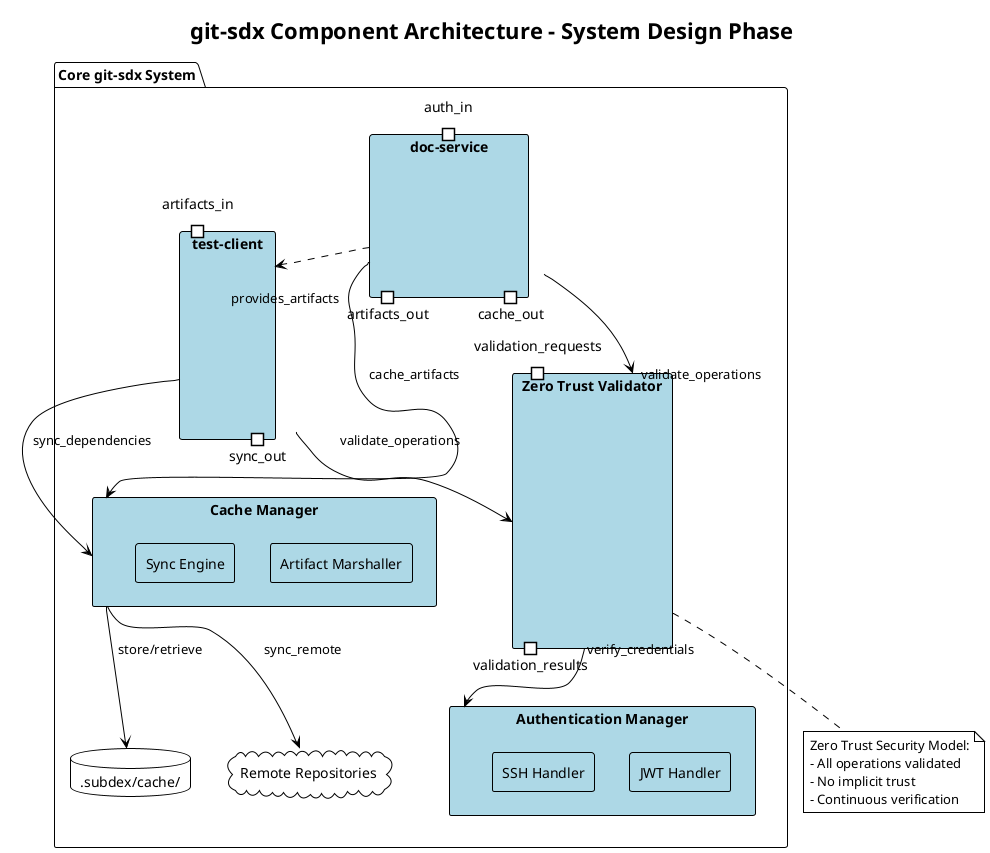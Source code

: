 @startuml git-sdx-component-view

!theme plain
skinparam component {
    Style rectangle
    BackgroundColor lightblue
    BorderColor black
}

title git-sdx Component Architecture - System Design Phase

package "Core git-sdx System" {
    
    component "doc-service" as DocService {
        portin auth_in
        portout artifacts_out
        portout cache_out
    }
    
    component "test-client" as TestClient {
        portin auth_in  
        portin artifacts_in
        portout sync_out
    }
    
    component "Zero Trust Validator" as ZTV {
        portin validation_requests
        portout validation_results
    }
    
    component "Authentication Manager" as AuthMgr {
        component "JWT Handler"
        component "SSH Handler"
    }
    
    component "Cache Manager" as CacheMgr {
        component "Artifact Marshaller"
        component "Sync Engine"
    }
    
    database ".subdex/cache/" as LocalCache
    cloud "Remote Repositories" as Remote
}

' Component relationships
DocService --> ZTV : validate_operations
TestClient --> ZTV : validate_operations
ZTV --> AuthMgr : verify_credentials

DocService --> CacheMgr : cache_artifacts
TestClient --> CacheMgr : sync_dependencies

CacheMgr --> LocalCache : store/retrieve
CacheMgr --> Remote : sync_remote

DocService ..> TestClient : provides_artifacts

note bottom of ZTV
    Zero Trust Security Model:
    - All operations validated
    - No implicit trust
    - Continuous verification
end note

@enduml
